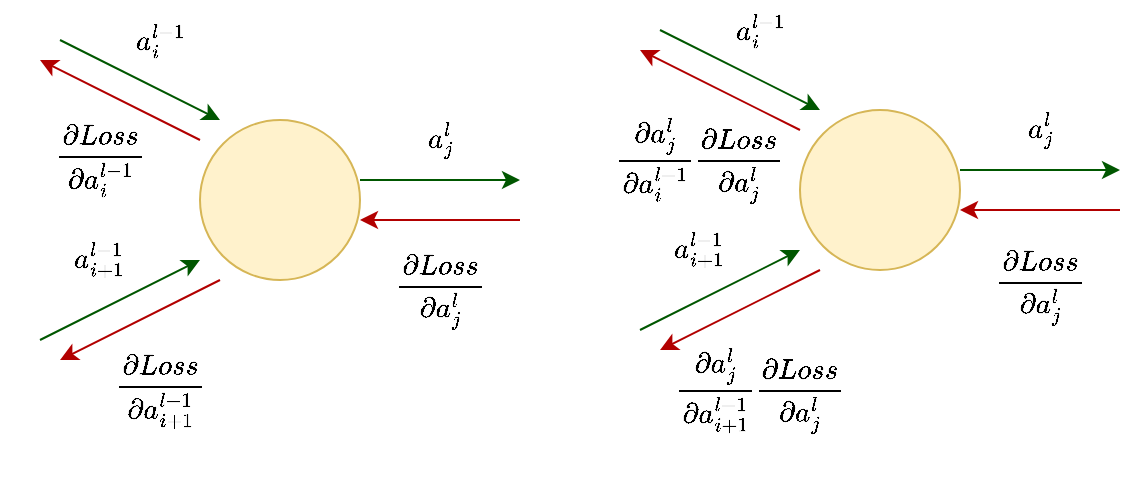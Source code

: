 <mxfile version="14.2.4" type="embed">
    <diagram id="3iIcorvSgb4sRI61AYNv" name="Page-1">
        <mxGraphModel dx="430" dy="1170" grid="1" gridSize="10" guides="1" tooltips="1" connect="1" arrows="1" fold="1" page="1" pageScale="1" pageWidth="850" pageHeight="1100" math="1" shadow="0">
            <root>
                <mxCell id="0"/>
                <mxCell id="1" parent="0"/>
                <mxCell id="mmMjZxsCA5bhdsSI0eIC-1" value="" style="ellipse;whiteSpace=wrap;html=1;aspect=fixed;fillColor=#fff2cc;strokeColor=#d6b656;" parent="1" vertex="1">
                    <mxGeometry x="160" y="130" width="80" height="80" as="geometry"/>
                </mxCell>
                <mxCell id="mmMjZxsCA5bhdsSI0eIC-4" value="$$a^l_j$$" style="text;html=1;strokeColor=none;fillColor=none;align=center;verticalAlign=middle;whiteSpace=wrap;rounded=0;" parent="1" vertex="1">
                    <mxGeometry x="260" y="130" width="40" height="20" as="geometry"/>
                </mxCell>
                <mxCell id="mmMjZxsCA5bhdsSI0eIC-5" value="" style="endArrow=classic;html=1;fillColor=#008a00;strokeColor=#005700;" parent="1" edge="1">
                    <mxGeometry width="50" height="50" relative="1" as="geometry">
                        <mxPoint x="240" y="160" as="sourcePoint"/>
                        <mxPoint x="320" y="160" as="targetPoint"/>
                    </mxGeometry>
                </mxCell>
                <mxCell id="mmMjZxsCA5bhdsSI0eIC-6" value="" style="endArrow=classic;html=1;fillColor=#e51400;strokeColor=#B20000;" parent="1" edge="1">
                    <mxGeometry width="50" height="50" relative="1" as="geometry">
                        <mxPoint x="160" y="140" as="sourcePoint"/>
                        <mxPoint x="80" y="100" as="targetPoint"/>
                    </mxGeometry>
                </mxCell>
                <mxCell id="mmMjZxsCA5bhdsSI0eIC-7" value="" style="endArrow=classic;html=1;fillColor=#008a00;strokeColor=#005700;" parent="1" edge="1">
                    <mxGeometry width="50" height="50" relative="1" as="geometry">
                        <mxPoint x="90" y="90" as="sourcePoint"/>
                        <mxPoint x="170" y="130" as="targetPoint"/>
                    </mxGeometry>
                </mxCell>
                <mxCell id="mmMjZxsCA5bhdsSI0eIC-8" value="$$&lt;br&gt;\frac{\partial Loss}{\partial a^l_j}&lt;br&gt;$$" style="text;html=1;strokeColor=none;fillColor=none;align=center;verticalAlign=middle;whiteSpace=wrap;rounded=0;" parent="1" vertex="1">
                    <mxGeometry x="235" y="180" width="90" height="70" as="geometry"/>
                </mxCell>
                <mxCell id="mmMjZxsCA5bhdsSI0eIC-9" value="" style="endArrow=classic;html=1;fillColor=#e51400;strokeColor=#B20000;" parent="1" edge="1">
                    <mxGeometry width="50" height="50" relative="1" as="geometry">
                        <mxPoint x="320" y="180" as="sourcePoint"/>
                        <mxPoint x="240" y="180" as="targetPoint"/>
                    </mxGeometry>
                </mxCell>
                <mxCell id="mmMjZxsCA5bhdsSI0eIC-10" value="" style="endArrow=classic;html=1;fillColor=#008a00;strokeColor=#005700;" parent="1" edge="1">
                    <mxGeometry width="50" height="50" relative="1" as="geometry">
                        <mxPoint x="80" y="240" as="sourcePoint"/>
                        <mxPoint x="160" y="200" as="targetPoint"/>
                    </mxGeometry>
                </mxCell>
                <mxCell id="mmMjZxsCA5bhdsSI0eIC-11" value="$$a^{l-1}_i$$" style="text;html=1;strokeColor=none;fillColor=none;align=center;verticalAlign=middle;whiteSpace=wrap;rounded=0;" parent="1" vertex="1">
                    <mxGeometry x="120" y="80" width="40" height="20" as="geometry"/>
                </mxCell>
                <mxCell id="mmMjZxsCA5bhdsSI0eIC-13" value="" style="endArrow=classic;html=1;fillColor=#e51400;strokeColor=#B20000;" parent="1" edge="1">
                    <mxGeometry width="50" height="50" relative="1" as="geometry">
                        <mxPoint x="170" y="210" as="sourcePoint"/>
                        <mxPoint x="90" y="250" as="targetPoint"/>
                    </mxGeometry>
                </mxCell>
                <mxCell id="mmMjZxsCA5bhdsSI0eIC-14" value="$$&lt;br&gt;\frac{\partial Loss}{\partial a^{l-1}_{i}}&lt;br&gt;$$" style="text;html=1;strokeColor=none;fillColor=none;align=center;verticalAlign=middle;whiteSpace=wrap;rounded=0;" parent="1" vertex="1">
                    <mxGeometry x="60" y="115" width="100" height="70" as="geometry"/>
                </mxCell>
                <mxCell id="mmMjZxsCA5bhdsSI0eIC-15" value="$$&lt;br&gt;\frac{\partial Loss}{\partial a^{l-1}_{i+1}}&lt;br&gt;$$" style="text;html=1;strokeColor=none;fillColor=none;align=center;verticalAlign=middle;whiteSpace=wrap;rounded=0;" parent="1" vertex="1">
                    <mxGeometry x="92.5" y="230" width="95" height="70" as="geometry"/>
                </mxCell>
                <mxCell id="mmMjZxsCA5bhdsSI0eIC-16" value="$$a^{l-1}_{i+1}$$" style="text;html=1;strokeColor=none;fillColor=none;align=center;verticalAlign=middle;whiteSpace=wrap;rounded=0;" parent="1" vertex="1">
                    <mxGeometry x="90" y="190" width="40" height="20" as="geometry"/>
                </mxCell>
                <mxCell id="mmMjZxsCA5bhdsSI0eIC-17" value="" style="ellipse;whiteSpace=wrap;html=1;aspect=fixed;fillColor=#fff2cc;strokeColor=#d6b656;" parent="1" vertex="1">
                    <mxGeometry x="460" y="125" width="80" height="80" as="geometry"/>
                </mxCell>
                <mxCell id="mmMjZxsCA5bhdsSI0eIC-18" value="$$a^l_j$$" style="text;html=1;strokeColor=none;fillColor=none;align=center;verticalAlign=middle;whiteSpace=wrap;rounded=0;" parent="1" vertex="1">
                    <mxGeometry x="560" y="125" width="40" height="20" as="geometry"/>
                </mxCell>
                <mxCell id="mmMjZxsCA5bhdsSI0eIC-19" value="" style="endArrow=classic;html=1;fillColor=#008a00;strokeColor=#005700;" parent="1" edge="1">
                    <mxGeometry width="50" height="50" relative="1" as="geometry">
                        <mxPoint x="540" y="155" as="sourcePoint"/>
                        <mxPoint x="620" y="155" as="targetPoint"/>
                    </mxGeometry>
                </mxCell>
                <mxCell id="mmMjZxsCA5bhdsSI0eIC-20" value="" style="endArrow=classic;html=1;fillColor=#e51400;strokeColor=#B20000;" parent="1" edge="1">
                    <mxGeometry width="50" height="50" relative="1" as="geometry">
                        <mxPoint x="460" y="135" as="sourcePoint"/>
                        <mxPoint x="380" y="95" as="targetPoint"/>
                    </mxGeometry>
                </mxCell>
                <mxCell id="mmMjZxsCA5bhdsSI0eIC-21" value="" style="endArrow=classic;html=1;fillColor=#008a00;strokeColor=#005700;" parent="1" edge="1">
                    <mxGeometry width="50" height="50" relative="1" as="geometry">
                        <mxPoint x="390" y="85" as="sourcePoint"/>
                        <mxPoint x="470" y="125" as="targetPoint"/>
                    </mxGeometry>
                </mxCell>
                <mxCell id="mmMjZxsCA5bhdsSI0eIC-22" value="$$&lt;br&gt;\frac{\partial Loss}{\partial a^l_j}&lt;br&gt;$$" style="text;html=1;strokeColor=none;fillColor=none;align=center;verticalAlign=middle;whiteSpace=wrap;rounded=0;" parent="1" vertex="1">
                    <mxGeometry x="535" y="180" width="90" height="65" as="geometry"/>
                </mxCell>
                <mxCell id="mmMjZxsCA5bhdsSI0eIC-23" value="" style="endArrow=classic;html=1;fillColor=#e51400;strokeColor=#B20000;" parent="1" edge="1">
                    <mxGeometry width="50" height="50" relative="1" as="geometry">
                        <mxPoint x="620" y="175" as="sourcePoint"/>
                        <mxPoint x="540" y="175" as="targetPoint"/>
                    </mxGeometry>
                </mxCell>
                <mxCell id="mmMjZxsCA5bhdsSI0eIC-24" value="" style="endArrow=classic;html=1;fillColor=#008a00;strokeColor=#005700;" parent="1" edge="1">
                    <mxGeometry width="50" height="50" relative="1" as="geometry">
                        <mxPoint x="380" y="235" as="sourcePoint"/>
                        <mxPoint x="460" y="195" as="targetPoint"/>
                    </mxGeometry>
                </mxCell>
                <mxCell id="mmMjZxsCA5bhdsSI0eIC-25" value="$$a^{l-1}_i$$" style="text;html=1;strokeColor=none;fillColor=none;align=center;verticalAlign=middle;whiteSpace=wrap;rounded=0;" parent="1" vertex="1">
                    <mxGeometry x="420" y="75" width="40" height="20" as="geometry"/>
                </mxCell>
                <mxCell id="mmMjZxsCA5bhdsSI0eIC-26" value="" style="endArrow=classic;html=1;fillColor=#e51400;strokeColor=#B20000;" parent="1" edge="1">
                    <mxGeometry width="50" height="50" relative="1" as="geometry">
                        <mxPoint x="470" y="205" as="sourcePoint"/>
                        <mxPoint x="390" y="245" as="targetPoint"/>
                    </mxGeometry>
                </mxCell>
                <mxCell id="mmMjZxsCA5bhdsSI0eIC-28" value="$$&lt;br&gt;\frac{\partial a^l_j}{\partial a^{l-1}_{i+1}} \frac{\partial Loss}{\partial a^l_j}&lt;br&gt;$$" style="text;html=1;strokeColor=none;fillColor=none;align=center;verticalAlign=middle;whiteSpace=wrap;rounded=0;" parent="1" vertex="1">
                    <mxGeometry x="390" y="222.5" width="100" height="85" as="geometry"/>
                </mxCell>
                <mxCell id="mmMjZxsCA5bhdsSI0eIC-29" value="$$a^{l-1}_{i+1}$$" style="text;html=1;strokeColor=none;fillColor=none;align=center;verticalAlign=middle;whiteSpace=wrap;rounded=0;" parent="1" vertex="1">
                    <mxGeometry x="390" y="185" width="40" height="20" as="geometry"/>
                </mxCell>
                <mxCell id="mmMjZxsCA5bhdsSI0eIC-30" value="$$&lt;br&gt;\frac{\partial a^l_j}{\partial a^{l-1}_{i}} \frac{\partial Loss}{\partial a^l_j}&lt;br&gt;$$" style="text;html=1;strokeColor=none;fillColor=none;align=center;verticalAlign=middle;whiteSpace=wrap;rounded=0;" parent="1" vertex="1">
                    <mxGeometry x="360" y="110" width="100" height="80" as="geometry"/>
                </mxCell>
            </root>
        </mxGraphModel>
    </diagram>
</mxfile>